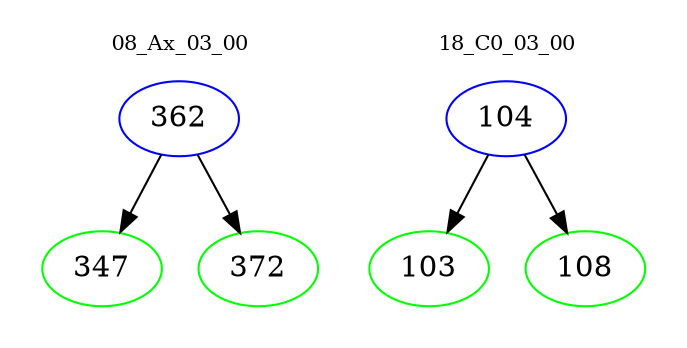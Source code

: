 digraph{
subgraph cluster_0 {
color = white
label = "08_Ax_03_00";
fontsize=10;
T0_362 [label="362", color="blue"]
T0_362 -> T0_347 [color="black"]
T0_347 [label="347", color="green"]
T0_362 -> T0_372 [color="black"]
T0_372 [label="372", color="green"]
}
subgraph cluster_1 {
color = white
label = "18_C0_03_00";
fontsize=10;
T1_104 [label="104", color="blue"]
T1_104 -> T1_103 [color="black"]
T1_103 [label="103", color="green"]
T1_104 -> T1_108 [color="black"]
T1_108 [label="108", color="green"]
}
}
